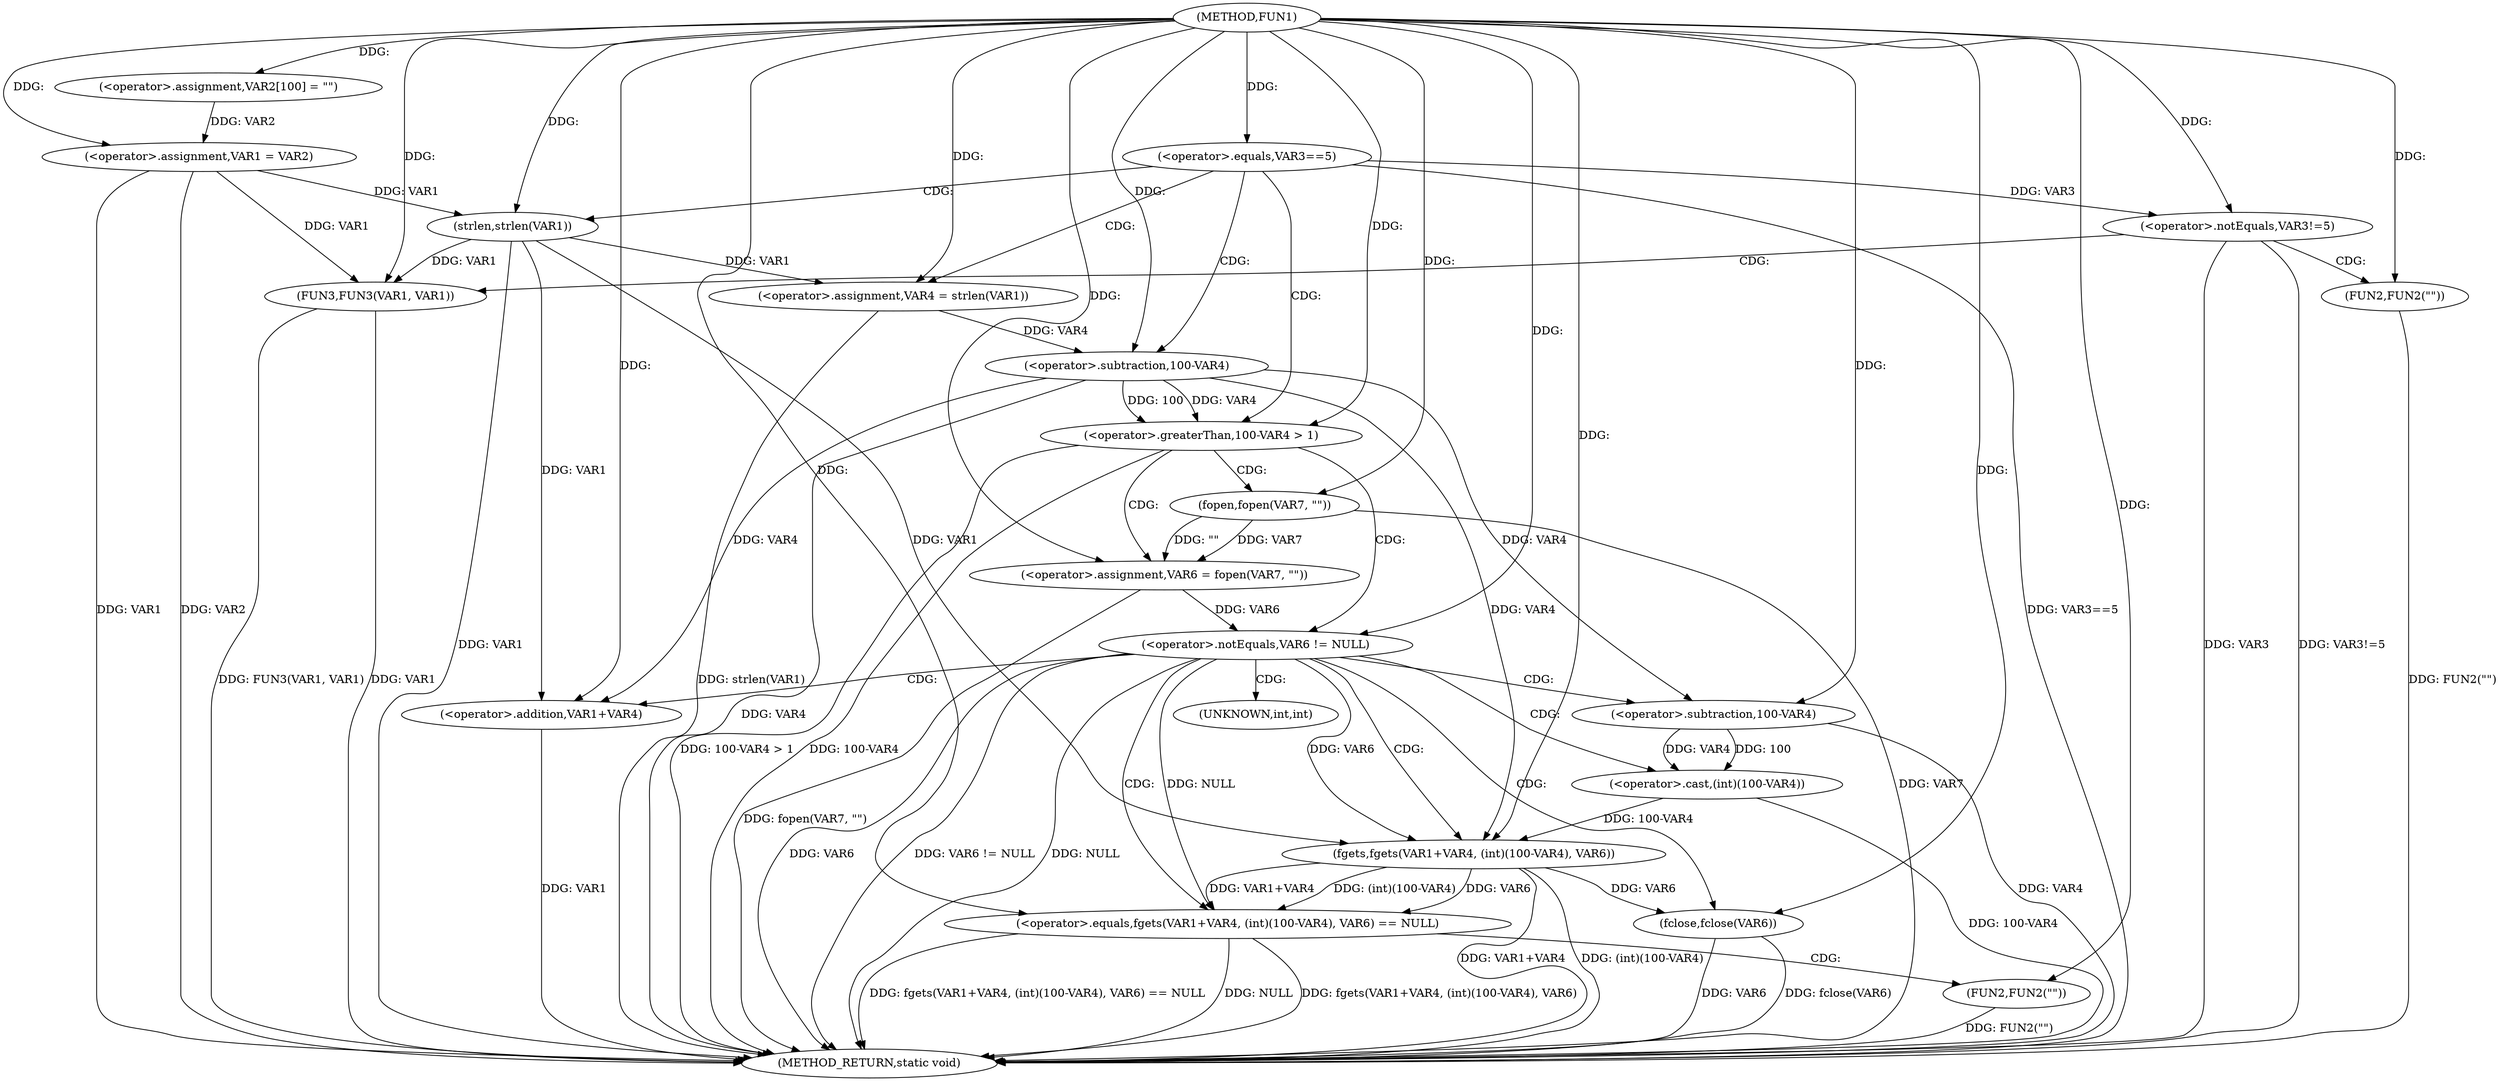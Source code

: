 digraph FUN1 {  
"1000100" [label = "(METHOD,FUN1)" ]
"1000169" [label = "(METHOD_RETURN,static void)" ]
"1000104" [label = "(<operator>.assignment,VAR2[100] = \"\")" ]
"1000107" [label = "(<operator>.assignment,VAR1 = VAR2)" ]
"1000111" [label = "(<operator>.equals,VAR3==5)" ]
"1000117" [label = "(<operator>.assignment,VAR4 = strlen(VAR1))" ]
"1000119" [label = "(strlen,strlen(VAR1))" ]
"1000123" [label = "(<operator>.greaterThan,100-VAR4 > 1)" ]
"1000124" [label = "(<operator>.subtraction,100-VAR4)" ]
"1000129" [label = "(<operator>.assignment,VAR6 = fopen(VAR7, \"\"))" ]
"1000131" [label = "(fopen,fopen(VAR7, \"\"))" ]
"1000135" [label = "(<operator>.notEquals,VAR6 != NULL)" ]
"1000140" [label = "(<operator>.equals,fgets(VAR1+VAR4, (int)(100-VAR4), VAR6) == NULL)" ]
"1000141" [label = "(fgets,fgets(VAR1+VAR4, (int)(100-VAR4), VAR6))" ]
"1000142" [label = "(<operator>.addition,VAR1+VAR4)" ]
"1000145" [label = "(<operator>.cast,(int)(100-VAR4))" ]
"1000147" [label = "(<operator>.subtraction,100-VAR4)" ]
"1000153" [label = "(FUN2,FUN2(\"\"))" ]
"1000155" [label = "(fclose,fclose(VAR6))" ]
"1000158" [label = "(<operator>.notEquals,VAR3!=5)" ]
"1000162" [label = "(FUN2,FUN2(\"\"))" ]
"1000166" [label = "(FUN3,FUN3(VAR1, VAR1))" ]
"1000146" [label = "(UNKNOWN,int,int)" ]
  "1000141" -> "1000169"  [ label = "DDG: VAR1+VAR4"] 
  "1000107" -> "1000169"  [ label = "DDG: VAR1"] 
  "1000147" -> "1000169"  [ label = "DDG: VAR4"] 
  "1000153" -> "1000169"  [ label = "DDG: FUN2(\"\")"] 
  "1000155" -> "1000169"  [ label = "DDG: VAR6"] 
  "1000117" -> "1000169"  [ label = "DDG: strlen(VAR1)"] 
  "1000162" -> "1000169"  [ label = "DDG: FUN2(\"\")"] 
  "1000158" -> "1000169"  [ label = "DDG: VAR3"] 
  "1000166" -> "1000169"  [ label = "DDG: VAR1"] 
  "1000124" -> "1000169"  [ label = "DDG: VAR4"] 
  "1000140" -> "1000169"  [ label = "DDG: NULL"] 
  "1000123" -> "1000169"  [ label = "DDG: 100-VAR4 > 1"] 
  "1000131" -> "1000169"  [ label = "DDG: VAR7"] 
  "1000140" -> "1000169"  [ label = "DDG: fgets(VAR1+VAR4, (int)(100-VAR4), VAR6)"] 
  "1000166" -> "1000169"  [ label = "DDG: FUN3(VAR1, VAR1)"] 
  "1000140" -> "1000169"  [ label = "DDG: fgets(VAR1+VAR4, (int)(100-VAR4), VAR6) == NULL"] 
  "1000155" -> "1000169"  [ label = "DDG: fclose(VAR6)"] 
  "1000158" -> "1000169"  [ label = "DDG: VAR3!=5"] 
  "1000135" -> "1000169"  [ label = "DDG: VAR6 != NULL"] 
  "1000119" -> "1000169"  [ label = "DDG: VAR1"] 
  "1000142" -> "1000169"  [ label = "DDG: VAR1"] 
  "1000135" -> "1000169"  [ label = "DDG: VAR6"] 
  "1000141" -> "1000169"  [ label = "DDG: (int)(100-VAR4)"] 
  "1000145" -> "1000169"  [ label = "DDG: 100-VAR4"] 
  "1000111" -> "1000169"  [ label = "DDG: VAR3==5"] 
  "1000135" -> "1000169"  [ label = "DDG: NULL"] 
  "1000107" -> "1000169"  [ label = "DDG: VAR2"] 
  "1000129" -> "1000169"  [ label = "DDG: fopen(VAR7, \"\")"] 
  "1000123" -> "1000169"  [ label = "DDG: 100-VAR4"] 
  "1000100" -> "1000104"  [ label = "DDG: "] 
  "1000104" -> "1000107"  [ label = "DDG: VAR2"] 
  "1000100" -> "1000107"  [ label = "DDG: "] 
  "1000100" -> "1000111"  [ label = "DDG: "] 
  "1000119" -> "1000117"  [ label = "DDG: VAR1"] 
  "1000100" -> "1000117"  [ label = "DDG: "] 
  "1000107" -> "1000119"  [ label = "DDG: VAR1"] 
  "1000100" -> "1000119"  [ label = "DDG: "] 
  "1000124" -> "1000123"  [ label = "DDG: 100"] 
  "1000124" -> "1000123"  [ label = "DDG: VAR4"] 
  "1000100" -> "1000124"  [ label = "DDG: "] 
  "1000117" -> "1000124"  [ label = "DDG: VAR4"] 
  "1000100" -> "1000123"  [ label = "DDG: "] 
  "1000131" -> "1000129"  [ label = "DDG: VAR7"] 
  "1000131" -> "1000129"  [ label = "DDG: \"\""] 
  "1000100" -> "1000129"  [ label = "DDG: "] 
  "1000100" -> "1000131"  [ label = "DDG: "] 
  "1000129" -> "1000135"  [ label = "DDG: VAR6"] 
  "1000100" -> "1000135"  [ label = "DDG: "] 
  "1000141" -> "1000140"  [ label = "DDG: VAR1+VAR4"] 
  "1000141" -> "1000140"  [ label = "DDG: (int)(100-VAR4)"] 
  "1000141" -> "1000140"  [ label = "DDG: VAR6"] 
  "1000119" -> "1000141"  [ label = "DDG: VAR1"] 
  "1000100" -> "1000141"  [ label = "DDG: "] 
  "1000124" -> "1000141"  [ label = "DDG: VAR4"] 
  "1000119" -> "1000142"  [ label = "DDG: VAR1"] 
  "1000100" -> "1000142"  [ label = "DDG: "] 
  "1000124" -> "1000142"  [ label = "DDG: VAR4"] 
  "1000145" -> "1000141"  [ label = "DDG: 100-VAR4"] 
  "1000147" -> "1000145"  [ label = "DDG: 100"] 
  "1000147" -> "1000145"  [ label = "DDG: VAR4"] 
  "1000100" -> "1000147"  [ label = "DDG: "] 
  "1000124" -> "1000147"  [ label = "DDG: VAR4"] 
  "1000135" -> "1000141"  [ label = "DDG: VAR6"] 
  "1000135" -> "1000140"  [ label = "DDG: NULL"] 
  "1000100" -> "1000140"  [ label = "DDG: "] 
  "1000100" -> "1000153"  [ label = "DDG: "] 
  "1000141" -> "1000155"  [ label = "DDG: VAR6"] 
  "1000100" -> "1000155"  [ label = "DDG: "] 
  "1000111" -> "1000158"  [ label = "DDG: VAR3"] 
  "1000100" -> "1000158"  [ label = "DDG: "] 
  "1000100" -> "1000162"  [ label = "DDG: "] 
  "1000107" -> "1000166"  [ label = "DDG: VAR1"] 
  "1000119" -> "1000166"  [ label = "DDG: VAR1"] 
  "1000100" -> "1000166"  [ label = "DDG: "] 
  "1000111" -> "1000117"  [ label = "CDG: "] 
  "1000111" -> "1000123"  [ label = "CDG: "] 
  "1000111" -> "1000124"  [ label = "CDG: "] 
  "1000111" -> "1000119"  [ label = "CDG: "] 
  "1000123" -> "1000131"  [ label = "CDG: "] 
  "1000123" -> "1000129"  [ label = "CDG: "] 
  "1000123" -> "1000135"  [ label = "CDG: "] 
  "1000135" -> "1000142"  [ label = "CDG: "] 
  "1000135" -> "1000155"  [ label = "CDG: "] 
  "1000135" -> "1000141"  [ label = "CDG: "] 
  "1000135" -> "1000147"  [ label = "CDG: "] 
  "1000135" -> "1000145"  [ label = "CDG: "] 
  "1000135" -> "1000146"  [ label = "CDG: "] 
  "1000135" -> "1000140"  [ label = "CDG: "] 
  "1000140" -> "1000153"  [ label = "CDG: "] 
  "1000158" -> "1000166"  [ label = "CDG: "] 
  "1000158" -> "1000162"  [ label = "CDG: "] 
}
